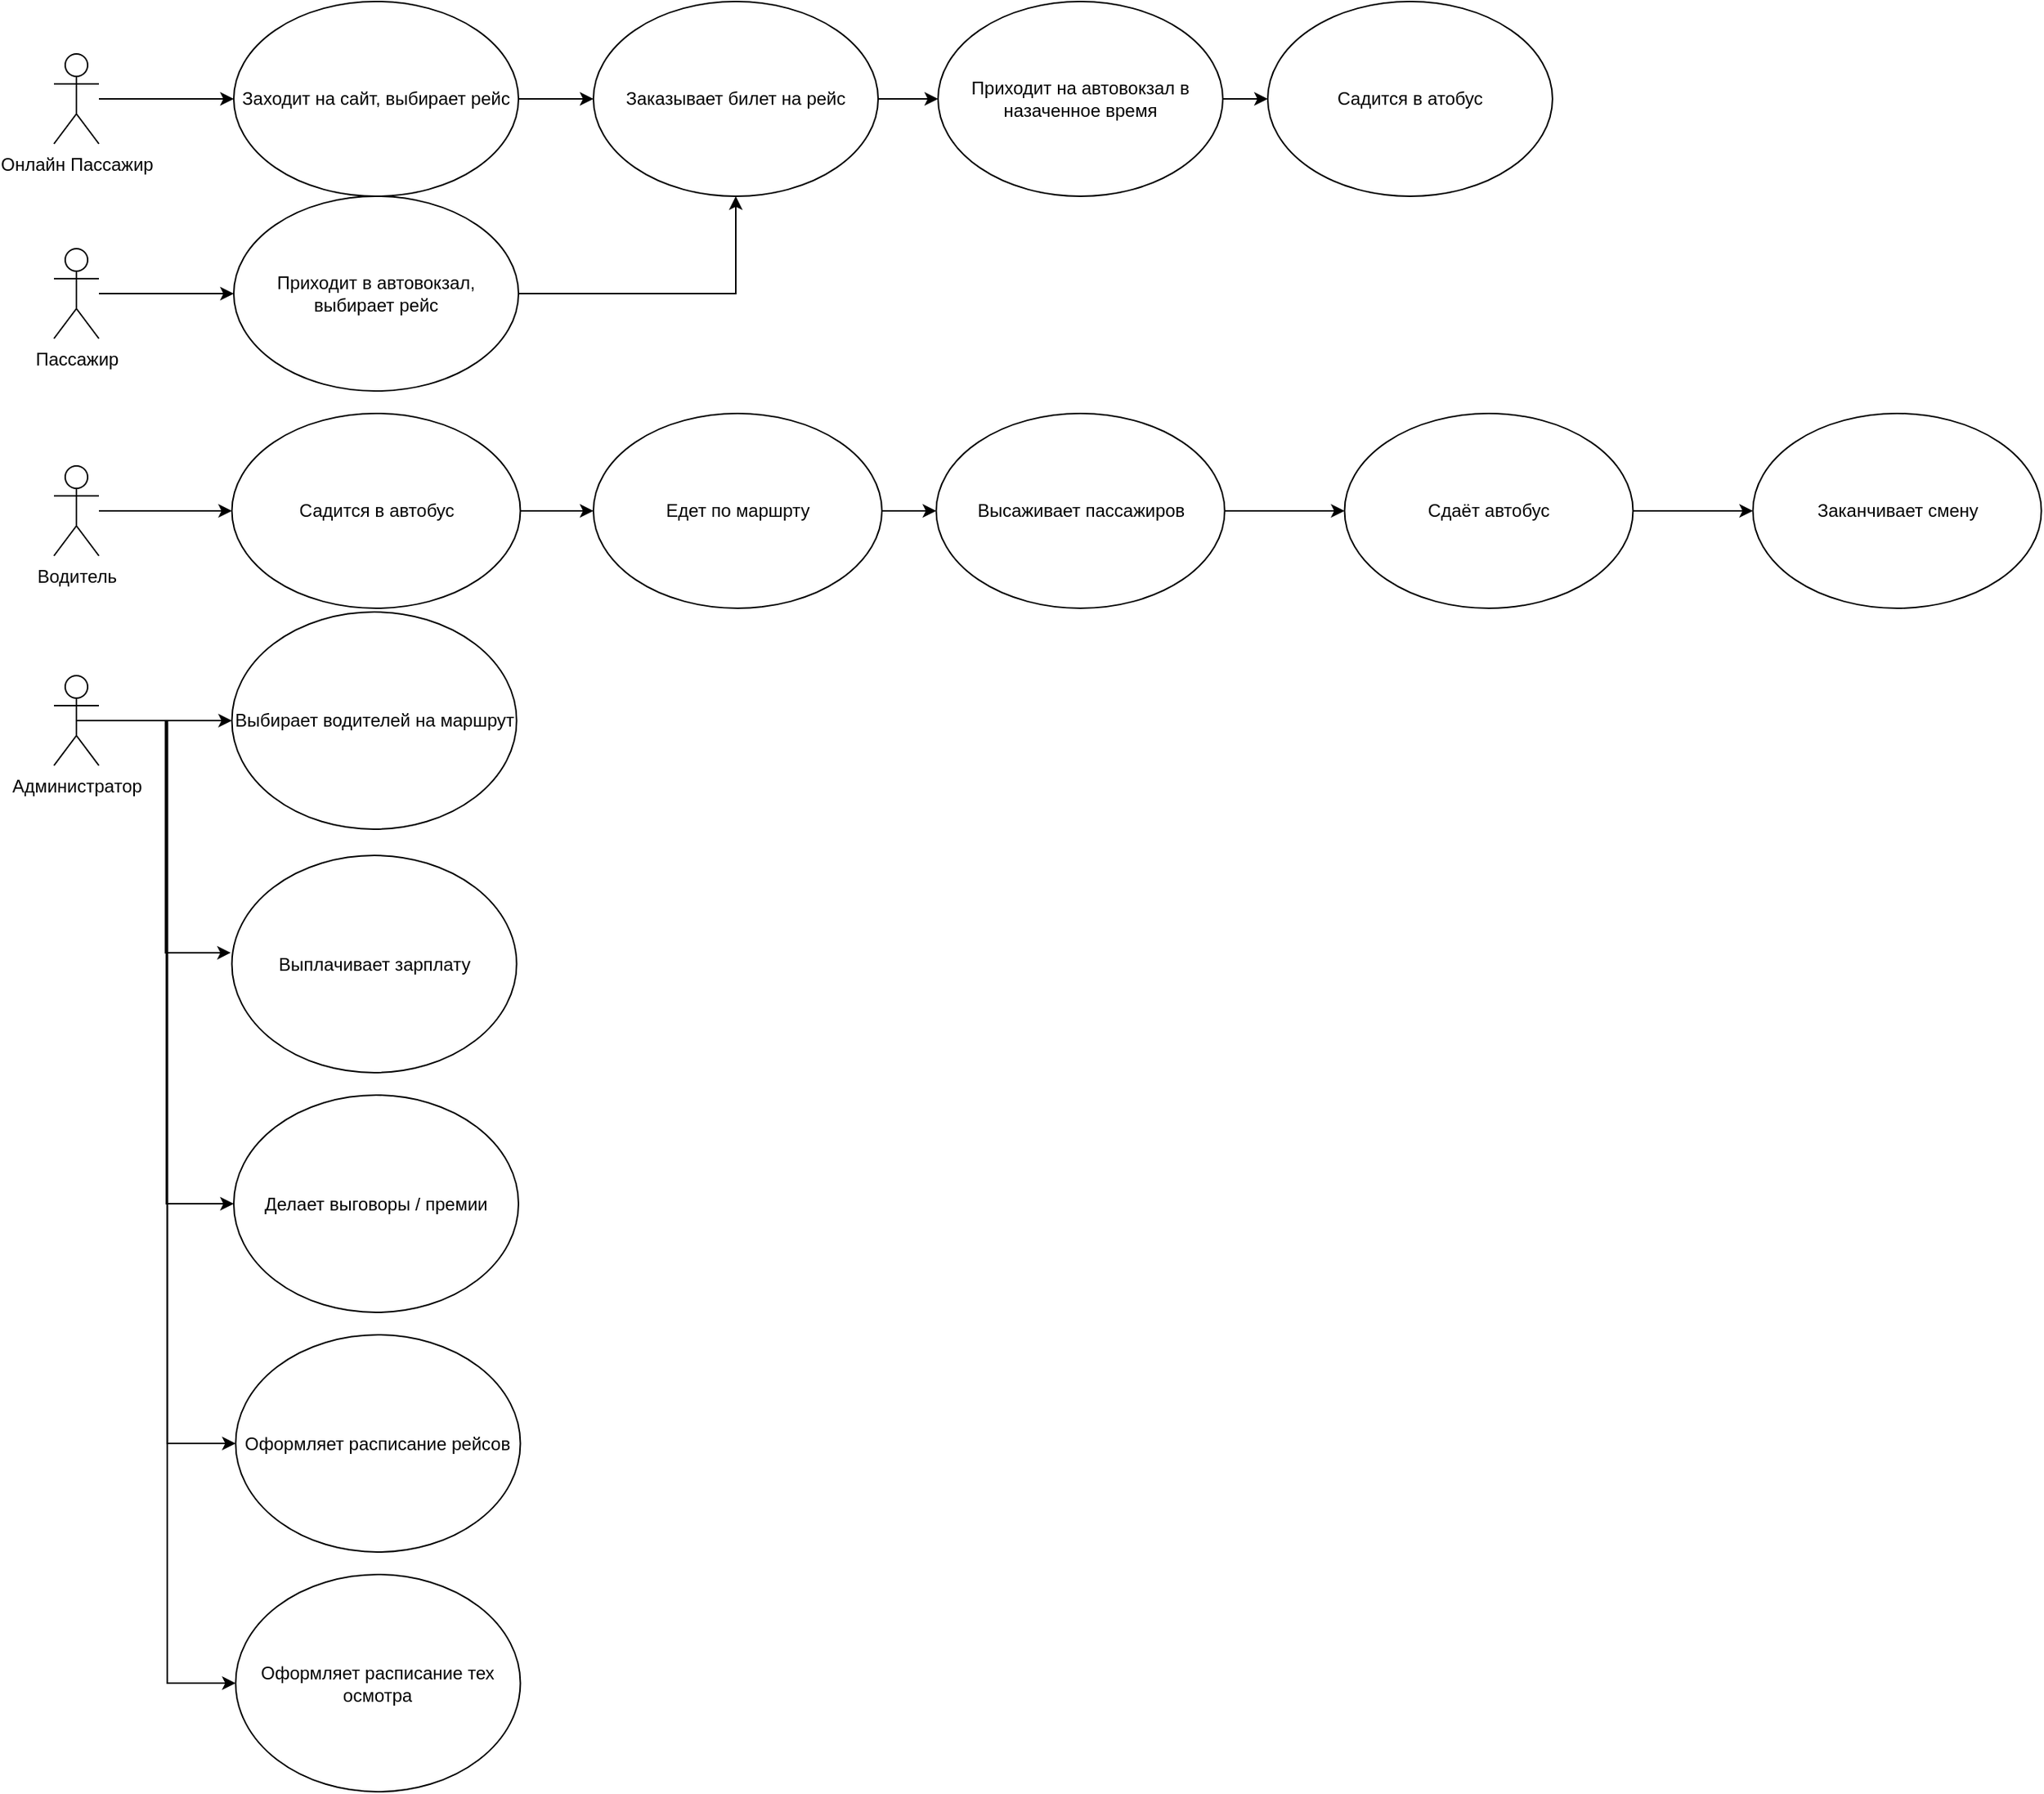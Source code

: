 <mxfile version="21.1.2" type="github">
  <diagram id="C5RBs43oDa-KdzZeNtuy" name="Page-1">
    <mxGraphModel dx="1434" dy="1965" grid="1" gridSize="10" guides="1" tooltips="1" connect="1" arrows="1" fold="1" page="1" pageScale="1" pageWidth="827" pageHeight="1169" math="0" shadow="0">
      <root>
        <mxCell id="WIyWlLk6GJQsqaUBKTNV-0" />
        <mxCell id="WIyWlLk6GJQsqaUBKTNV-1" parent="WIyWlLk6GJQsqaUBKTNV-0" />
        <mxCell id="TuZljq76idqd-cObdHlX-10" value="" style="edgeStyle=orthogonalEdgeStyle;rounded=0;orthogonalLoop=1;jettySize=auto;html=1;entryX=0;entryY=0.5;entryDx=0;entryDy=0;" parent="WIyWlLk6GJQsqaUBKTNV-1" source="TuZljq76idqd-cObdHlX-0" target="TuZljq76idqd-cObdHlX-5" edge="1">
          <mxGeometry relative="1" as="geometry">
            <mxPoint x="200" y="160.0" as="targetPoint" />
          </mxGeometry>
        </mxCell>
        <mxCell id="TuZljq76idqd-cObdHlX-0" value="Водитель&lt;br&gt;" style="shape=umlActor;verticalLabelPosition=bottom;verticalAlign=top;html=1;outlineConnect=0;" parent="WIyWlLk6GJQsqaUBKTNV-1" vertex="1">
          <mxGeometry x="90" y="130" width="30" height="60" as="geometry" />
        </mxCell>
        <mxCell id="zH3wVgWOgvG_BgnSBYFF-2" value="" style="edgeStyle=orthogonalEdgeStyle;rounded=0;orthogonalLoop=1;jettySize=auto;html=1;" parent="WIyWlLk6GJQsqaUBKTNV-1" source="TuZljq76idqd-cObdHlX-1" target="TuZljq76idqd-cObdHlX-6" edge="1">
          <mxGeometry relative="1" as="geometry" />
        </mxCell>
        <mxCell id="TuZljq76idqd-cObdHlX-1" value="Пассажир&lt;br&gt;" style="shape=umlActor;verticalLabelPosition=bottom;verticalAlign=top;html=1;outlineConnect=0;" parent="WIyWlLk6GJQsqaUBKTNV-1" vertex="1">
          <mxGeometry x="90" y="-15" width="30" height="60" as="geometry" />
        </mxCell>
        <mxCell id="R_WEueu3wsNgWrMKiR-p-4" value="" style="edgeStyle=orthogonalEdgeStyle;rounded=0;orthogonalLoop=1;jettySize=auto;html=1;entryX=-0.004;entryY=0.448;entryDx=0;entryDy=0;entryPerimeter=0;" parent="WIyWlLk6GJQsqaUBKTNV-1" source="TuZljq76idqd-cObdHlX-2" target="R_WEueu3wsNgWrMKiR-p-5" edge="1">
          <mxGeometry relative="1" as="geometry" />
        </mxCell>
        <mxCell id="Lql93WOzHpakPY81MZTX-6" style="edgeStyle=orthogonalEdgeStyle;rounded=0;orthogonalLoop=1;jettySize=auto;html=1;exitX=0.5;exitY=0.5;exitDx=0;exitDy=0;exitPerimeter=0;entryX=0;entryY=0.5;entryDx=0;entryDy=0;" edge="1" parent="WIyWlLk6GJQsqaUBKTNV-1" source="TuZljq76idqd-cObdHlX-2" target="Lql93WOzHpakPY81MZTX-4">
          <mxGeometry relative="1" as="geometry" />
        </mxCell>
        <mxCell id="Lql93WOzHpakPY81MZTX-8" style="edgeStyle=orthogonalEdgeStyle;rounded=0;orthogonalLoop=1;jettySize=auto;html=1;exitX=0.5;exitY=0.5;exitDx=0;exitDy=0;exitPerimeter=0;entryX=0;entryY=0.5;entryDx=0;entryDy=0;" edge="1" parent="WIyWlLk6GJQsqaUBKTNV-1" source="TuZljq76idqd-cObdHlX-2" target="Lql93WOzHpakPY81MZTX-7">
          <mxGeometry relative="1" as="geometry" />
        </mxCell>
        <mxCell id="TuZljq76idqd-cObdHlX-2" value="Администратор" style="shape=umlActor;verticalLabelPosition=bottom;verticalAlign=top;html=1;outlineConnect=0;" parent="WIyWlLk6GJQsqaUBKTNV-1" vertex="1">
          <mxGeometry x="90" y="270" width="30" height="60" as="geometry" />
        </mxCell>
        <mxCell id="R_WEueu3wsNgWrMKiR-p-1" value="" style="edgeStyle=orthogonalEdgeStyle;rounded=0;orthogonalLoop=1;jettySize=auto;html=1;" parent="WIyWlLk6GJQsqaUBKTNV-1" source="TuZljq76idqd-cObdHlX-5" target="R_WEueu3wsNgWrMKiR-p-0" edge="1">
          <mxGeometry relative="1" as="geometry" />
        </mxCell>
        <mxCell id="TuZljq76idqd-cObdHlX-5" value="Садится в автобус" style="ellipse;whiteSpace=wrap;html=1;" parent="WIyWlLk6GJQsqaUBKTNV-1" vertex="1">
          <mxGeometry x="208.75" y="95" width="192.5" height="130" as="geometry" />
        </mxCell>
        <mxCell id="zH3wVgWOgvG_BgnSBYFF-10" style="edgeStyle=orthogonalEdgeStyle;rounded=0;orthogonalLoop=1;jettySize=auto;html=1;entryX=0.5;entryY=1;entryDx=0;entryDy=0;" parent="WIyWlLk6GJQsqaUBKTNV-1" source="TuZljq76idqd-cObdHlX-6" target="zH3wVgWOgvG_BgnSBYFF-5" edge="1">
          <mxGeometry relative="1" as="geometry" />
        </mxCell>
        <mxCell id="TuZljq76idqd-cObdHlX-6" value="Приходит в автовокзал, выбирает рейс" style="ellipse;whiteSpace=wrap;html=1;" parent="WIyWlLk6GJQsqaUBKTNV-1" vertex="1">
          <mxGeometry x="210" y="-50" width="190" height="130" as="geometry" />
        </mxCell>
        <mxCell id="R_WEueu3wsNgWrMKiR-p-9" value="" style="edgeStyle=orthogonalEdgeStyle;rounded=0;orthogonalLoop=1;jettySize=auto;html=1;exitX=0.5;exitY=0.5;exitDx=0;exitDy=0;exitPerimeter=0;entryX=0;entryY=0.5;entryDx=0;entryDy=0;" parent="WIyWlLk6GJQsqaUBKTNV-1" source="TuZljq76idqd-cObdHlX-2" target="TuZljq76idqd-cObdHlX-7" edge="1">
          <mxGeometry relative="1" as="geometry">
            <mxPoint x="470" y="320" as="targetPoint" />
          </mxGeometry>
        </mxCell>
        <mxCell id="TuZljq76idqd-cObdHlX-7" value="Выбирает водителей на маршрут" style="ellipse;whiteSpace=wrap;html=1;" parent="WIyWlLk6GJQsqaUBKTNV-1" vertex="1">
          <mxGeometry x="208.75" y="227.5" width="190" height="145" as="geometry" />
        </mxCell>
        <mxCell id="zH3wVgWOgvG_BgnSBYFF-13" style="edgeStyle=orthogonalEdgeStyle;rounded=0;orthogonalLoop=1;jettySize=auto;html=1;exitX=1;exitY=0.5;exitDx=0;exitDy=0;" parent="WIyWlLk6GJQsqaUBKTNV-1" source="zH3wVgWOgvG_BgnSBYFF-3" target="zH3wVgWOgvG_BgnSBYFF-5" edge="1">
          <mxGeometry relative="1" as="geometry" />
        </mxCell>
        <mxCell id="zH3wVgWOgvG_BgnSBYFF-3" value="Заходит на сайт, выбирает рейс" style="ellipse;whiteSpace=wrap;html=1;" parent="WIyWlLk6GJQsqaUBKTNV-1" vertex="1">
          <mxGeometry x="210" y="-180" width="190" height="130" as="geometry" />
        </mxCell>
        <mxCell id="zH3wVgWOgvG_BgnSBYFF-11" style="edgeStyle=orthogonalEdgeStyle;rounded=0;orthogonalLoop=1;jettySize=auto;html=1;exitX=1;exitY=0.5;exitDx=0;exitDy=0;" parent="WIyWlLk6GJQsqaUBKTNV-1" source="zH3wVgWOgvG_BgnSBYFF-5" target="zH3wVgWOgvG_BgnSBYFF-7" edge="1">
          <mxGeometry relative="1" as="geometry" />
        </mxCell>
        <mxCell id="zH3wVgWOgvG_BgnSBYFF-5" value="Заказывает билет на рейс&lt;br&gt;" style="ellipse;whiteSpace=wrap;html=1;" parent="WIyWlLk6GJQsqaUBKTNV-1" vertex="1">
          <mxGeometry x="450" y="-180" width="190" height="130" as="geometry" />
        </mxCell>
        <mxCell id="zH3wVgWOgvG_BgnSBYFF-9" value="" style="edgeStyle=orthogonalEdgeStyle;rounded=0;orthogonalLoop=1;jettySize=auto;html=1;" parent="WIyWlLk6GJQsqaUBKTNV-1" source="zH3wVgWOgvG_BgnSBYFF-6" target="zH3wVgWOgvG_BgnSBYFF-3" edge="1">
          <mxGeometry relative="1" as="geometry" />
        </mxCell>
        <mxCell id="zH3wVgWOgvG_BgnSBYFF-6" value="Онлайн Пассажир" style="shape=umlActor;verticalLabelPosition=bottom;verticalAlign=top;html=1;outlineConnect=0;" parent="WIyWlLk6GJQsqaUBKTNV-1" vertex="1">
          <mxGeometry x="90" y="-145" width="30" height="60" as="geometry" />
        </mxCell>
        <mxCell id="zH3wVgWOgvG_BgnSBYFF-12" style="edgeStyle=orthogonalEdgeStyle;rounded=0;orthogonalLoop=1;jettySize=auto;html=1;exitX=1;exitY=0.5;exitDx=0;exitDy=0;entryX=0;entryY=0.5;entryDx=0;entryDy=0;" parent="WIyWlLk6GJQsqaUBKTNV-1" source="zH3wVgWOgvG_BgnSBYFF-7" target="zH3wVgWOgvG_BgnSBYFF-8" edge="1">
          <mxGeometry relative="1" as="geometry" />
        </mxCell>
        <mxCell id="zH3wVgWOgvG_BgnSBYFF-7" value="Приходит на автовокзал в назаченное время" style="ellipse;whiteSpace=wrap;html=1;" parent="WIyWlLk6GJQsqaUBKTNV-1" vertex="1">
          <mxGeometry x="680" y="-180" width="190" height="130" as="geometry" />
        </mxCell>
        <mxCell id="zH3wVgWOgvG_BgnSBYFF-8" value="Садится в атобус" style="ellipse;whiteSpace=wrap;html=1;" parent="WIyWlLk6GJQsqaUBKTNV-1" vertex="1">
          <mxGeometry x="900" y="-180" width="190" height="130" as="geometry" />
        </mxCell>
        <mxCell id="R_WEueu3wsNgWrMKiR-p-3" value="" style="edgeStyle=orthogonalEdgeStyle;rounded=0;orthogonalLoop=1;jettySize=auto;html=1;" parent="WIyWlLk6GJQsqaUBKTNV-1" source="R_WEueu3wsNgWrMKiR-p-0" target="R_WEueu3wsNgWrMKiR-p-2" edge="1">
          <mxGeometry relative="1" as="geometry" />
        </mxCell>
        <mxCell id="R_WEueu3wsNgWrMKiR-p-0" value="Едет по маршрту" style="ellipse;whiteSpace=wrap;html=1;" parent="WIyWlLk6GJQsqaUBKTNV-1" vertex="1">
          <mxGeometry x="450" y="95" width="192.5" height="130" as="geometry" />
        </mxCell>
        <mxCell id="Lql93WOzHpakPY81MZTX-1" value="" style="edgeStyle=orthogonalEdgeStyle;rounded=0;orthogonalLoop=1;jettySize=auto;html=1;" edge="1" parent="WIyWlLk6GJQsqaUBKTNV-1" source="R_WEueu3wsNgWrMKiR-p-2" target="Lql93WOzHpakPY81MZTX-0">
          <mxGeometry relative="1" as="geometry" />
        </mxCell>
        <mxCell id="R_WEueu3wsNgWrMKiR-p-2" value="Высаживает пассажиров" style="ellipse;whiteSpace=wrap;html=1;" parent="WIyWlLk6GJQsqaUBKTNV-1" vertex="1">
          <mxGeometry x="678.75" y="95" width="192.5" height="130" as="geometry" />
        </mxCell>
        <mxCell id="R_WEueu3wsNgWrMKiR-p-5" value="Выплачивает зарплату&lt;br&gt;" style="ellipse;whiteSpace=wrap;html=1;" parent="WIyWlLk6GJQsqaUBKTNV-1" vertex="1">
          <mxGeometry x="208.75" y="390" width="190" height="145" as="geometry" />
        </mxCell>
        <mxCell id="R_WEueu3wsNgWrMKiR-p-10" value="Делает выговоры / премии" style="ellipse;whiteSpace=wrap;html=1;" parent="WIyWlLk6GJQsqaUBKTNV-1" vertex="1">
          <mxGeometry x="210" y="550" width="190" height="145" as="geometry" />
        </mxCell>
        <mxCell id="R_WEueu3wsNgWrMKiR-p-11" value="" style="edgeStyle=orthogonalEdgeStyle;rounded=0;orthogonalLoop=1;jettySize=auto;html=1;entryX=0;entryY=0.5;entryDx=0;entryDy=0;exitX=0.5;exitY=0.5;exitDx=0;exitDy=0;exitPerimeter=0;" parent="WIyWlLk6GJQsqaUBKTNV-1" source="TuZljq76idqd-cObdHlX-2" target="R_WEueu3wsNgWrMKiR-p-10" edge="1">
          <mxGeometry relative="1" as="geometry">
            <mxPoint x="100" y="480" as="sourcePoint" />
            <mxPoint x="188" y="635" as="targetPoint" />
          </mxGeometry>
        </mxCell>
        <mxCell id="Lql93WOzHpakPY81MZTX-3" value="" style="edgeStyle=orthogonalEdgeStyle;rounded=0;orthogonalLoop=1;jettySize=auto;html=1;" edge="1" parent="WIyWlLk6GJQsqaUBKTNV-1" source="Lql93WOzHpakPY81MZTX-0" target="Lql93WOzHpakPY81MZTX-2">
          <mxGeometry relative="1" as="geometry" />
        </mxCell>
        <mxCell id="Lql93WOzHpakPY81MZTX-0" value="Сдаёт автобус" style="ellipse;whiteSpace=wrap;html=1;" vertex="1" parent="WIyWlLk6GJQsqaUBKTNV-1">
          <mxGeometry x="951.25" y="95" width="192.5" height="130" as="geometry" />
        </mxCell>
        <mxCell id="Lql93WOzHpakPY81MZTX-2" value="Заканчивает смену" style="ellipse;whiteSpace=wrap;html=1;" vertex="1" parent="WIyWlLk6GJQsqaUBKTNV-1">
          <mxGeometry x="1223.75" y="95" width="192.5" height="130" as="geometry" />
        </mxCell>
        <mxCell id="Lql93WOzHpakPY81MZTX-4" value="Оформляет расписание рейсов" style="ellipse;whiteSpace=wrap;html=1;" vertex="1" parent="WIyWlLk6GJQsqaUBKTNV-1">
          <mxGeometry x="211.25" y="710" width="190" height="145" as="geometry" />
        </mxCell>
        <mxCell id="Lql93WOzHpakPY81MZTX-7" value="Оформляет расписание тех осмотра" style="ellipse;whiteSpace=wrap;html=1;" vertex="1" parent="WIyWlLk6GJQsqaUBKTNV-1">
          <mxGeometry x="211.25" y="870" width="190" height="145" as="geometry" />
        </mxCell>
      </root>
    </mxGraphModel>
  </diagram>
</mxfile>
